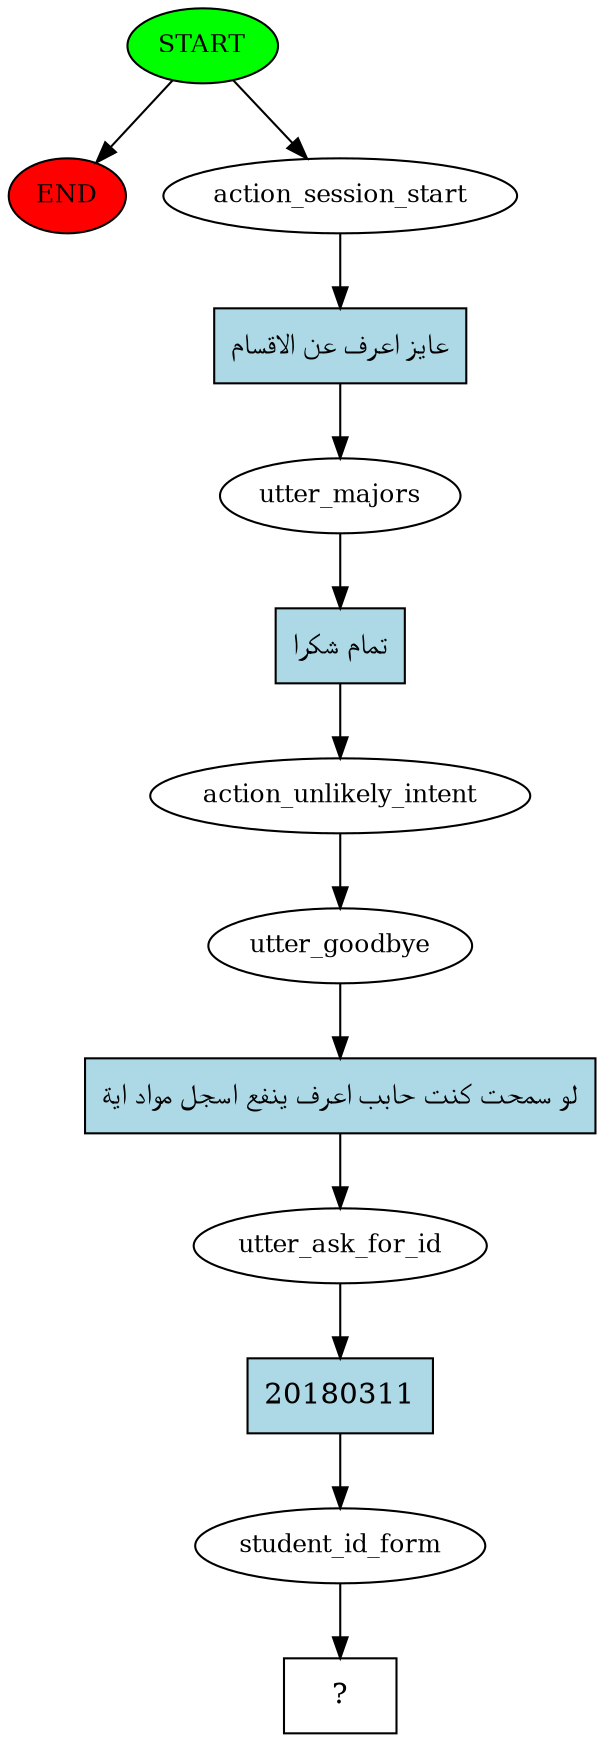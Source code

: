 digraph  {
0 [class="start active", fillcolor=green, fontsize=12, label=START, style=filled];
"-1" [class=end, fillcolor=red, fontsize=12, label=END, style=filled];
1 [class=active, fontsize=12, label=action_session_start];
2 [class=active, fontsize=12, label=utter_majors];
3 [class=active, fontsize=12, label=action_unlikely_intent];
4 [class=active, fontsize=12, label=utter_goodbye];
5 [class=active, fontsize=12, label=utter_ask_for_id];
6 [class=active, fontsize=12, label=student_id_form];
7 [class="intent dashed active", label="  ?  ", shape=rect];
8 [class="intent active", fillcolor=lightblue, label="عايز اعرف عن الاقسام", shape=rect, style=filled];
9 [class="intent active", fillcolor=lightblue, label="تمام شكرا", shape=rect, style=filled];
10 [class="intent active", fillcolor=lightblue, label="لو سمحت كنت حابب اعرف ينفع اسجل مواد اية", shape=rect, style=filled];
11 [class="intent active", fillcolor=lightblue, label=20180311, shape=rect, style=filled];
0 -> "-1"  [class="", key=NONE, label=""];
0 -> 1  [class=active, key=NONE, label=""];
1 -> 8  [class=active, key=0];
2 -> 9  [class=active, key=0];
3 -> 4  [class=active, key=NONE, label=""];
4 -> 10  [class=active, key=0];
5 -> 11  [class=active, key=0];
6 -> 7  [class=active, key=NONE, label=""];
8 -> 2  [class=active, key=0];
9 -> 3  [class=active, key=0];
10 -> 5  [class=active, key=0];
11 -> 6  [class=active, key=0];
}
